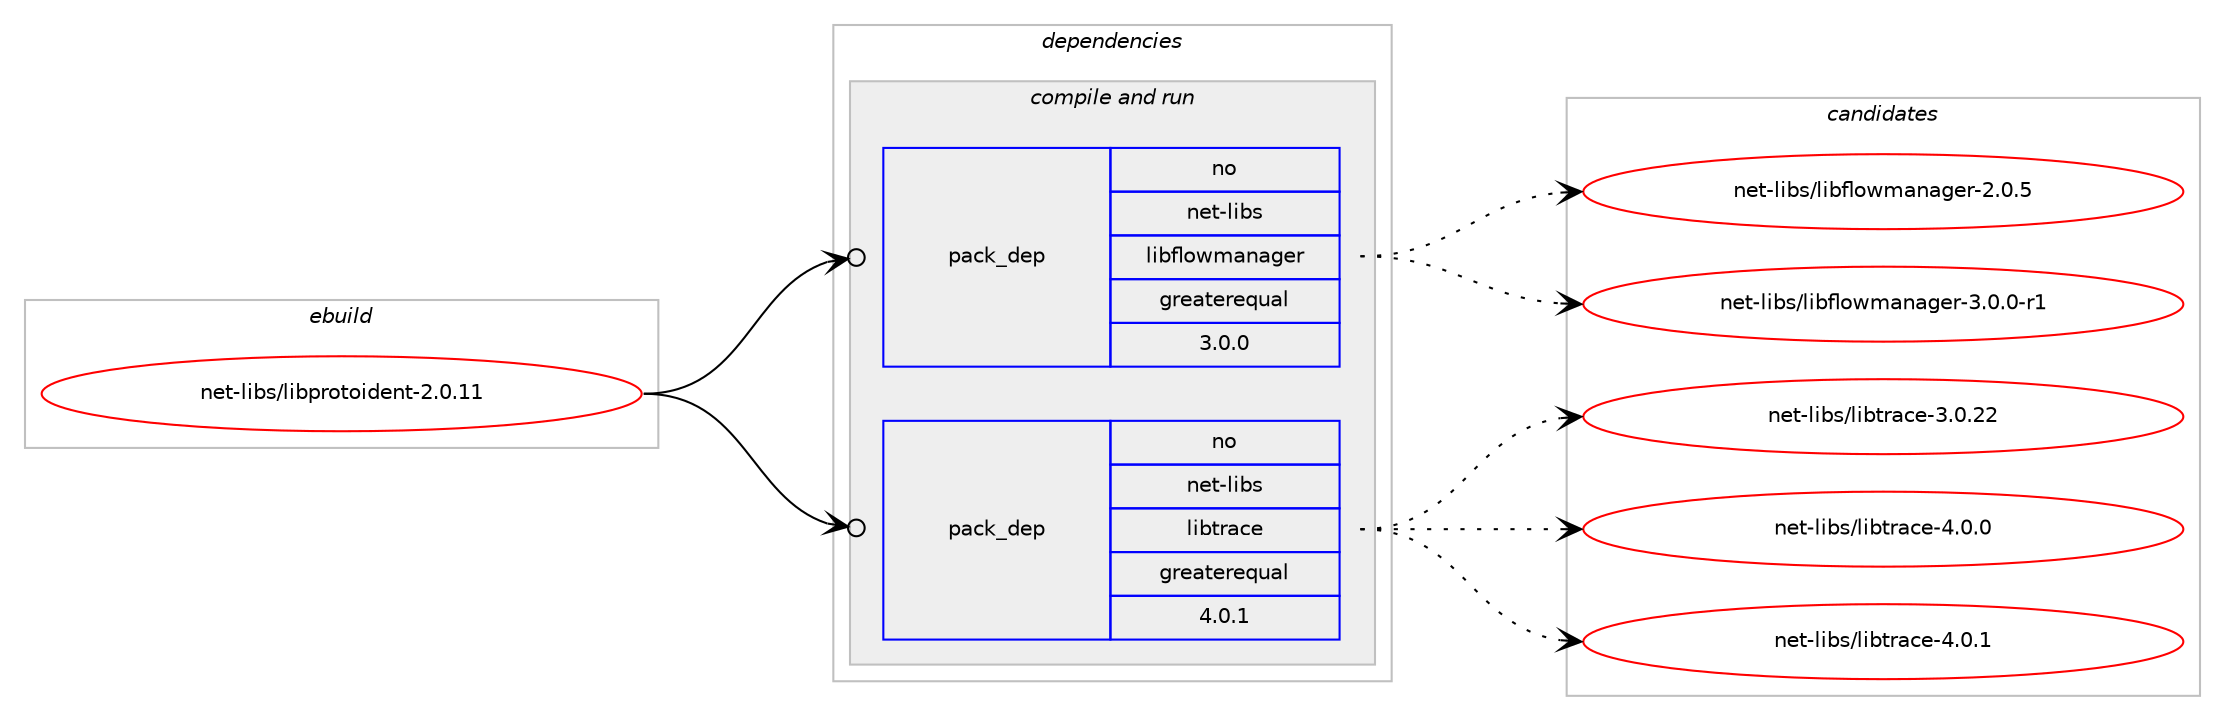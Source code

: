 digraph prolog {

# *************
# Graph options
# *************

newrank=true;
concentrate=true;
compound=true;
graph [rankdir=LR,fontname=Helvetica,fontsize=10,ranksep=1.5];#, ranksep=2.5, nodesep=0.2];
edge  [arrowhead=vee];
node  [fontname=Helvetica,fontsize=10];

# **********
# The ebuild
# **********

subgraph cluster_leftcol {
color=gray;
rank=same;
label=<<i>ebuild</i>>;
id [label="net-libs/libprotoident-2.0.11", color=red, width=4, href="../net-libs/libprotoident-2.0.11.svg"];
}

# ****************
# The dependencies
# ****************

subgraph cluster_midcol {
color=gray;
label=<<i>dependencies</i>>;
subgraph cluster_compile {
fillcolor="#eeeeee";
style=filled;
label=<<i>compile</i>>;
}
subgraph cluster_compileandrun {
fillcolor="#eeeeee";
style=filled;
label=<<i>compile and run</i>>;
subgraph pack307444 {
dependency417720 [label=<<TABLE BORDER="0" CELLBORDER="1" CELLSPACING="0" CELLPADDING="4" WIDTH="220"><TR><TD ROWSPAN="6" CELLPADDING="30">pack_dep</TD></TR><TR><TD WIDTH="110">no</TD></TR><TR><TD>net-libs</TD></TR><TR><TD>libflowmanager</TD></TR><TR><TD>greaterequal</TD></TR><TR><TD>3.0.0</TD></TR></TABLE>>, shape=none, color=blue];
}
id:e -> dependency417720:w [weight=20,style="solid",arrowhead="odotvee"];
subgraph pack307445 {
dependency417721 [label=<<TABLE BORDER="0" CELLBORDER="1" CELLSPACING="0" CELLPADDING="4" WIDTH="220"><TR><TD ROWSPAN="6" CELLPADDING="30">pack_dep</TD></TR><TR><TD WIDTH="110">no</TD></TR><TR><TD>net-libs</TD></TR><TR><TD>libtrace</TD></TR><TR><TD>greaterequal</TD></TR><TR><TD>4.0.1</TD></TR></TABLE>>, shape=none, color=blue];
}
id:e -> dependency417721:w [weight=20,style="solid",arrowhead="odotvee"];
}
subgraph cluster_run {
fillcolor="#eeeeee";
style=filled;
label=<<i>run</i>>;
}
}

# **************
# The candidates
# **************

subgraph cluster_choices {
rank=same;
color=gray;
label=<<i>candidates</i>>;

subgraph choice307444 {
color=black;
nodesep=1;
choice110101116451081059811547108105981021081111191099711097103101114455046484653 [label="net-libs/libflowmanager-2.0.5", color=red, width=4,href="../net-libs/libflowmanager-2.0.5.svg"];
choice1101011164510810598115471081059810210811111910997110971031011144551464846484511449 [label="net-libs/libflowmanager-3.0.0-r1", color=red, width=4,href="../net-libs/libflowmanager-3.0.0-r1.svg"];
dependency417720:e -> choice110101116451081059811547108105981021081111191099711097103101114455046484653:w [style=dotted,weight="100"];
dependency417720:e -> choice1101011164510810598115471081059810210811111910997110971031011144551464846484511449:w [style=dotted,weight="100"];
}
subgraph choice307445 {
color=black;
nodesep=1;
choice11010111645108105981154710810598116114979910145514648465050 [label="net-libs/libtrace-3.0.22", color=red, width=4,href="../net-libs/libtrace-3.0.22.svg"];
choice110101116451081059811547108105981161149799101455246484648 [label="net-libs/libtrace-4.0.0", color=red, width=4,href="../net-libs/libtrace-4.0.0.svg"];
choice110101116451081059811547108105981161149799101455246484649 [label="net-libs/libtrace-4.0.1", color=red, width=4,href="../net-libs/libtrace-4.0.1.svg"];
dependency417721:e -> choice11010111645108105981154710810598116114979910145514648465050:w [style=dotted,weight="100"];
dependency417721:e -> choice110101116451081059811547108105981161149799101455246484648:w [style=dotted,weight="100"];
dependency417721:e -> choice110101116451081059811547108105981161149799101455246484649:w [style=dotted,weight="100"];
}
}

}
